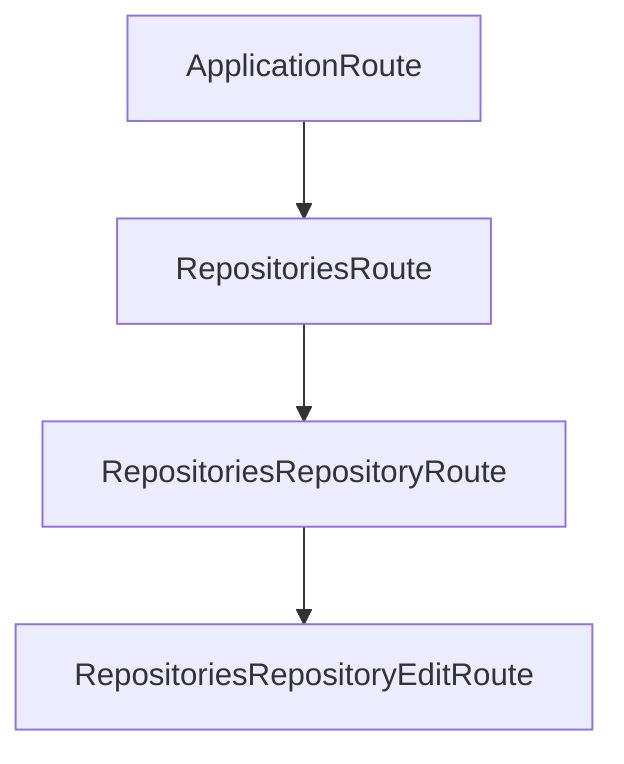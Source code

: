 graph TD
  ApplicationRoute-->Repositories[RepositoriesRoute]
  Repositories-->Repository[RepositoriesRepositoryRoute]
  Repository[RepositoriesRepositoryRoute]-->RepositoryEdit[RepositoriesRepositoryEditRoute]